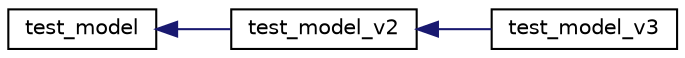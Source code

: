 digraph "Graphical Class Hierarchy"
{
  edge [fontname="Helvetica",fontsize="10",labelfontname="Helvetica",labelfontsize="10"];
  node [fontname="Helvetica",fontsize="10",shape=record];
  rankdir="LR";
  Node0 [label="test_model",height=0.2,width=0.4,color="black", fillcolor="white", style="filled",URL="$structtest__model.html"];
  Node0 -> Node1 [dir="back",color="midnightblue",fontsize="10",style="solid",fontname="Helvetica"];
  Node1 [label="test_model_v2",height=0.2,width=0.4,color="black", fillcolor="white", style="filled",URL="$structtest__model__v2.html"];
  Node1 -> Node2 [dir="back",color="midnightblue",fontsize="10",style="solid",fontname="Helvetica"];
  Node2 [label="test_model_v3",height=0.2,width=0.4,color="black", fillcolor="white", style="filled",URL="$structtest__model__v3.html"];
}
